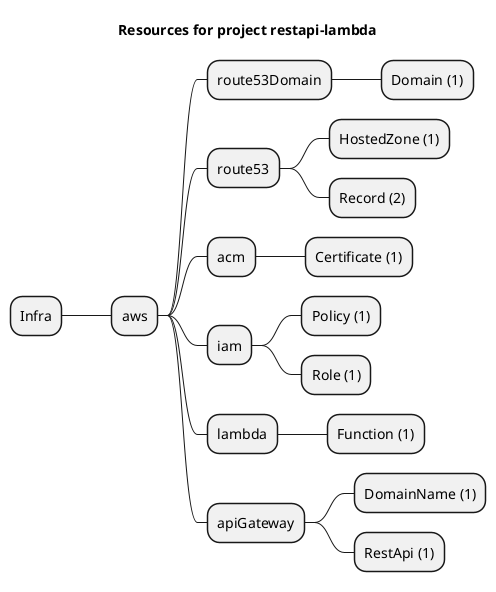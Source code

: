 @startmindmap
title Resources for project restapi-lambda
skinparam monochrome true
+ Infra
++ aws
+++ route53Domain
++++ Domain (1)
+++ route53
++++ HostedZone (1)
++++ Record (2)
+++ acm
++++ Certificate (1)
+++ iam
++++ Policy (1)
++++ Role (1)
+++ lambda
++++ Function (1)
+++ apiGateway
++++ DomainName (1)
++++ RestApi (1)
@endmindmap
